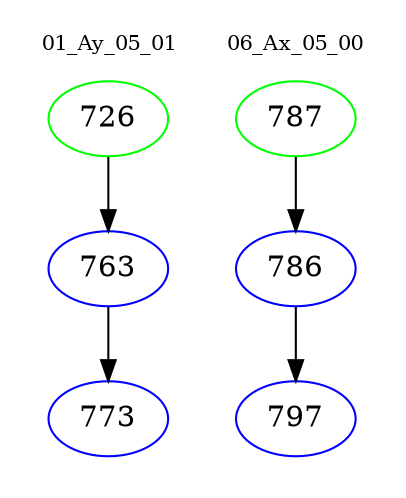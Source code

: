 digraph{
subgraph cluster_0 {
color = white
label = "01_Ay_05_01";
fontsize=10;
T0_726 [label="726", color="green"]
T0_726 -> T0_763 [color="black"]
T0_763 [label="763", color="blue"]
T0_763 -> T0_773 [color="black"]
T0_773 [label="773", color="blue"]
}
subgraph cluster_1 {
color = white
label = "06_Ax_05_00";
fontsize=10;
T1_787 [label="787", color="green"]
T1_787 -> T1_786 [color="black"]
T1_786 [label="786", color="blue"]
T1_786 -> T1_797 [color="black"]
T1_797 [label="797", color="blue"]
}
}
